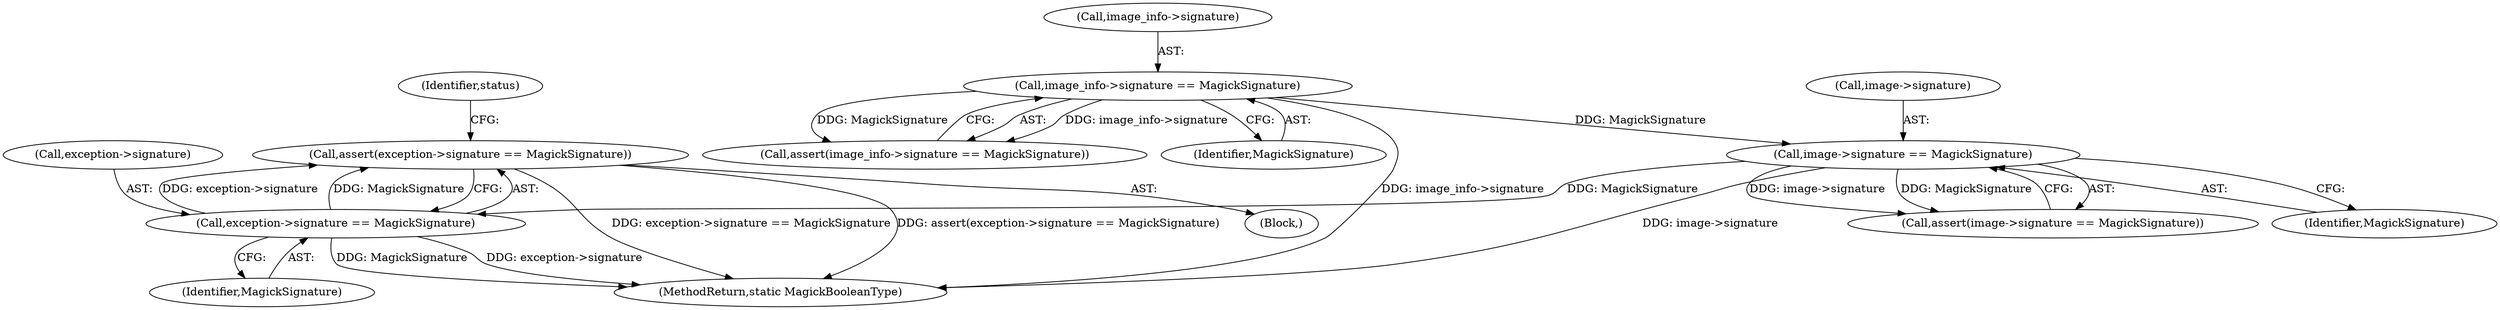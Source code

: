 digraph "0_ImageMagick_0f6fc2d5bf8f500820c3dbcf0d23ee14f2d9f734_4@API" {
"1000205" [label="(Call,assert(exception->signature == MagickSignature))"];
"1000206" [label="(Call,exception->signature == MagickSignature)"];
"1000164" [label="(Call,image->signature == MagickSignature)"];
"1000152" [label="(Call,image_info->signature == MagickSignature)"];
"1000205" [label="(Call,assert(exception->signature == MagickSignature))"];
"1000119" [label="(Block,)"];
"1000206" [label="(Call,exception->signature == MagickSignature)"];
"1000151" [label="(Call,assert(image_info->signature == MagickSignature))"];
"1000153" [label="(Call,image_info->signature)"];
"1000210" [label="(Identifier,MagickSignature)"];
"1000212" [label="(Identifier,status)"];
"1000152" [label="(Call,image_info->signature == MagickSignature)"];
"1000207" [label="(Call,exception->signature)"];
"1000164" [label="(Call,image->signature == MagickSignature)"];
"1000163" [label="(Call,assert(image->signature == MagickSignature))"];
"1000165" [label="(Call,image->signature)"];
"1000168" [label="(Identifier,MagickSignature)"];
"1000156" [label="(Identifier,MagickSignature)"];
"1001948" [label="(MethodReturn,static MagickBooleanType)"];
"1000205" -> "1000119"  [label="AST: "];
"1000205" -> "1000206"  [label="CFG: "];
"1000206" -> "1000205"  [label="AST: "];
"1000212" -> "1000205"  [label="CFG: "];
"1000205" -> "1001948"  [label="DDG: exception->signature == MagickSignature"];
"1000205" -> "1001948"  [label="DDG: assert(exception->signature == MagickSignature)"];
"1000206" -> "1000205"  [label="DDG: exception->signature"];
"1000206" -> "1000205"  [label="DDG: MagickSignature"];
"1000206" -> "1000210"  [label="CFG: "];
"1000207" -> "1000206"  [label="AST: "];
"1000210" -> "1000206"  [label="AST: "];
"1000206" -> "1001948"  [label="DDG: MagickSignature"];
"1000206" -> "1001948"  [label="DDG: exception->signature"];
"1000164" -> "1000206"  [label="DDG: MagickSignature"];
"1000164" -> "1000163"  [label="AST: "];
"1000164" -> "1000168"  [label="CFG: "];
"1000165" -> "1000164"  [label="AST: "];
"1000168" -> "1000164"  [label="AST: "];
"1000163" -> "1000164"  [label="CFG: "];
"1000164" -> "1001948"  [label="DDG: image->signature"];
"1000164" -> "1000163"  [label="DDG: image->signature"];
"1000164" -> "1000163"  [label="DDG: MagickSignature"];
"1000152" -> "1000164"  [label="DDG: MagickSignature"];
"1000152" -> "1000151"  [label="AST: "];
"1000152" -> "1000156"  [label="CFG: "];
"1000153" -> "1000152"  [label="AST: "];
"1000156" -> "1000152"  [label="AST: "];
"1000151" -> "1000152"  [label="CFG: "];
"1000152" -> "1001948"  [label="DDG: image_info->signature"];
"1000152" -> "1000151"  [label="DDG: image_info->signature"];
"1000152" -> "1000151"  [label="DDG: MagickSignature"];
}
